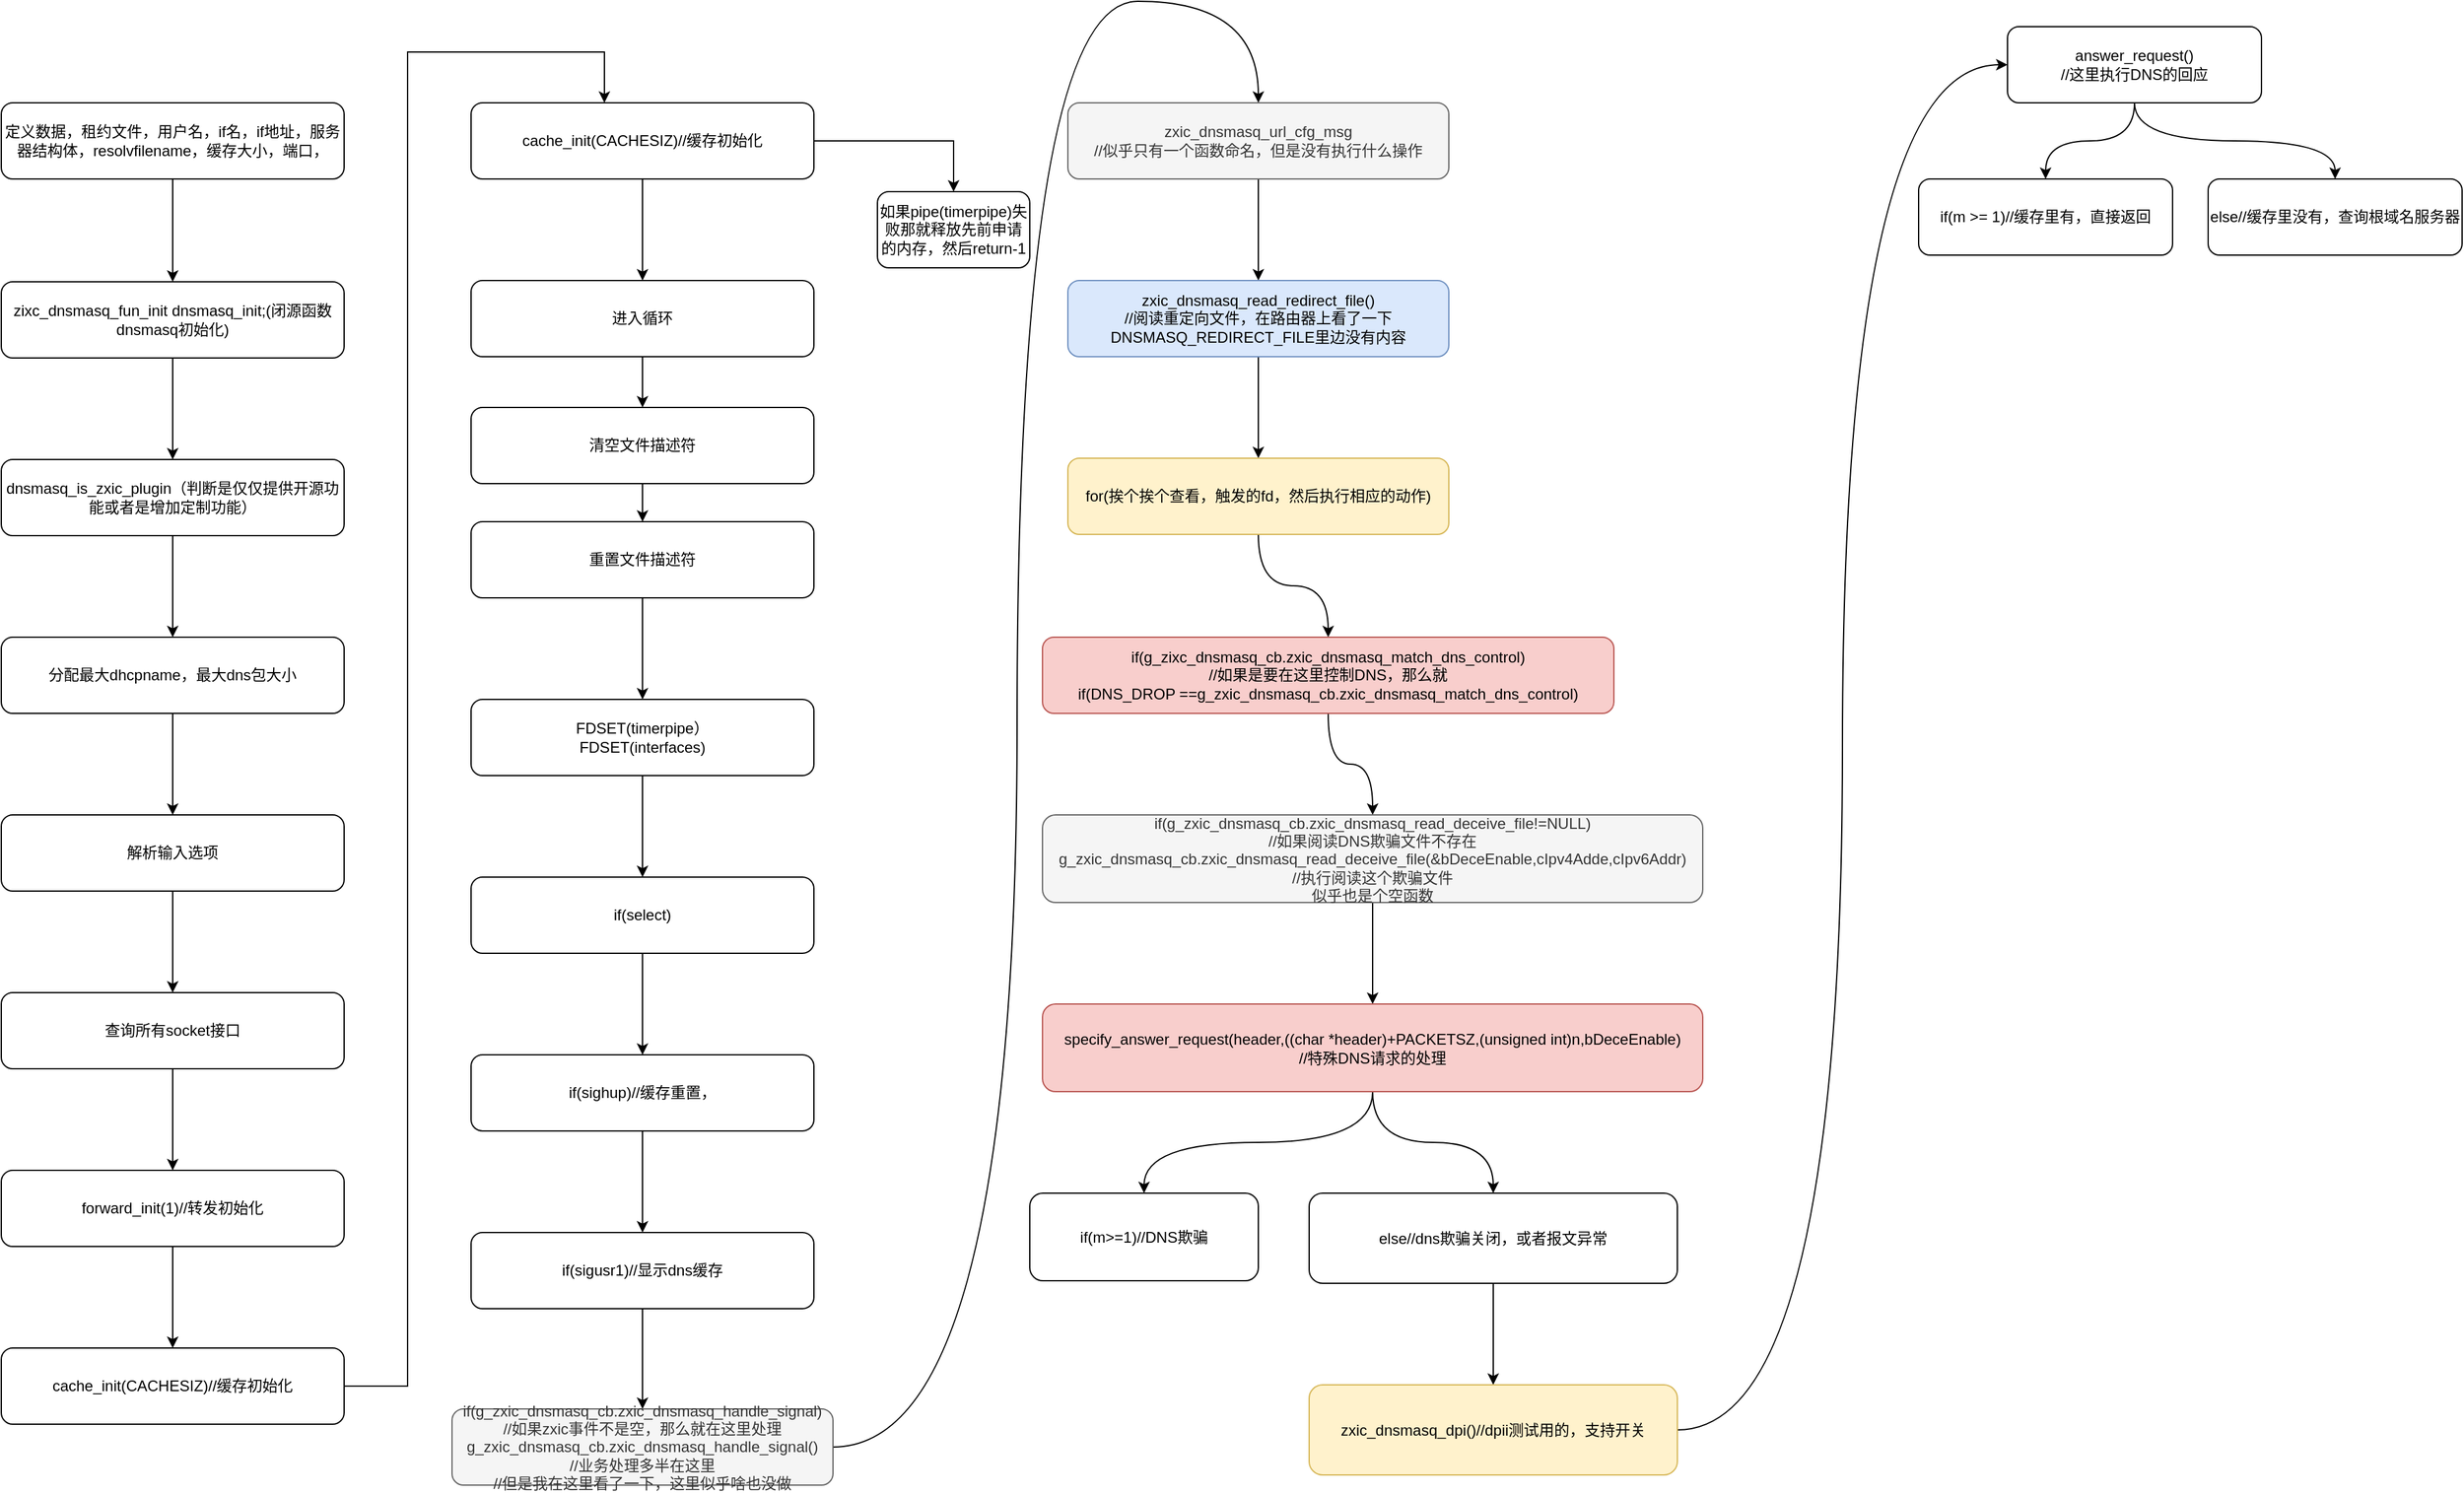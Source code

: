<mxfile version="15.8.2" type="github">
  <diagram id="2D2HOxvHR0GyOdPJjosD" name="Page-1">
    <mxGraphModel dx="1924" dy="1061" grid="1" gridSize="10" guides="1" tooltips="1" connect="1" arrows="1" fold="1" page="1" pageScale="1" pageWidth="827" pageHeight="1169" math="0" shadow="0">
      <root>
        <mxCell id="0" />
        <mxCell id="1" parent="0" />
        <mxCell id="IGcTQjOR1SLtGCj0_YaF-5" value="" style="edgeStyle=orthogonalEdgeStyle;rounded=0;orthogonalLoop=1;jettySize=auto;html=1;" edge="1" parent="1" source="IGcTQjOR1SLtGCj0_YaF-1" target="IGcTQjOR1SLtGCj0_YaF-4">
          <mxGeometry relative="1" as="geometry" />
        </mxCell>
        <mxCell id="IGcTQjOR1SLtGCj0_YaF-1" value="定义数据，租约文件，用户名，if名，if地址，服务器结构体，resolvfilename，缓存大小，端口，" style="rounded=1;whiteSpace=wrap;html=1;" vertex="1" parent="1">
          <mxGeometry x="130" y="80" width="270" height="60" as="geometry" />
        </mxCell>
        <mxCell id="IGcTQjOR1SLtGCj0_YaF-7" value="" style="edgeStyle=orthogonalEdgeStyle;rounded=0;orthogonalLoop=1;jettySize=auto;html=1;" edge="1" parent="1" source="IGcTQjOR1SLtGCj0_YaF-4" target="IGcTQjOR1SLtGCj0_YaF-6">
          <mxGeometry relative="1" as="geometry" />
        </mxCell>
        <mxCell id="IGcTQjOR1SLtGCj0_YaF-4" value="zixc_dnsmasq_fun_init dnsmasq_init;(闭源函数dnsmasq初始化)" style="rounded=1;whiteSpace=wrap;html=1;" vertex="1" parent="1">
          <mxGeometry x="130" y="221" width="270" height="60" as="geometry" />
        </mxCell>
        <mxCell id="IGcTQjOR1SLtGCj0_YaF-9" value="" style="edgeStyle=orthogonalEdgeStyle;rounded=0;orthogonalLoop=1;jettySize=auto;html=1;" edge="1" parent="1" source="IGcTQjOR1SLtGCj0_YaF-6" target="IGcTQjOR1SLtGCj0_YaF-8">
          <mxGeometry relative="1" as="geometry" />
        </mxCell>
        <mxCell id="IGcTQjOR1SLtGCj0_YaF-6" value="dnsmasq_is_zxic_plugin（判断是仅仅提供开源功能或者是增加定制功能）" style="rounded=1;whiteSpace=wrap;html=1;" vertex="1" parent="1">
          <mxGeometry x="130" y="361" width="270" height="60" as="geometry" />
        </mxCell>
        <mxCell id="IGcTQjOR1SLtGCj0_YaF-11" value="" style="edgeStyle=orthogonalEdgeStyle;rounded=0;orthogonalLoop=1;jettySize=auto;html=1;" edge="1" parent="1" source="IGcTQjOR1SLtGCj0_YaF-8" target="IGcTQjOR1SLtGCj0_YaF-10">
          <mxGeometry relative="1" as="geometry" />
        </mxCell>
        <mxCell id="IGcTQjOR1SLtGCj0_YaF-8" value="分配最大dhcpname，最大dns包大小" style="rounded=1;whiteSpace=wrap;html=1;" vertex="1" parent="1">
          <mxGeometry x="130" y="501" width="270" height="60" as="geometry" />
        </mxCell>
        <mxCell id="IGcTQjOR1SLtGCj0_YaF-13" value="" style="edgeStyle=orthogonalEdgeStyle;rounded=0;orthogonalLoop=1;jettySize=auto;html=1;" edge="1" parent="1" source="IGcTQjOR1SLtGCj0_YaF-10" target="IGcTQjOR1SLtGCj0_YaF-12">
          <mxGeometry relative="1" as="geometry" />
        </mxCell>
        <mxCell id="IGcTQjOR1SLtGCj0_YaF-10" value="解析输入选项" style="rounded=1;whiteSpace=wrap;html=1;" vertex="1" parent="1">
          <mxGeometry x="130" y="641" width="270" height="60" as="geometry" />
        </mxCell>
        <mxCell id="IGcTQjOR1SLtGCj0_YaF-15" value="" style="edgeStyle=orthogonalEdgeStyle;rounded=0;orthogonalLoop=1;jettySize=auto;html=1;" edge="1" parent="1" source="IGcTQjOR1SLtGCj0_YaF-12" target="IGcTQjOR1SLtGCj0_YaF-14">
          <mxGeometry relative="1" as="geometry" />
        </mxCell>
        <mxCell id="IGcTQjOR1SLtGCj0_YaF-12" value="查询所有socket接口" style="rounded=1;whiteSpace=wrap;html=1;" vertex="1" parent="1">
          <mxGeometry x="130" y="781" width="270" height="60" as="geometry" />
        </mxCell>
        <mxCell id="IGcTQjOR1SLtGCj0_YaF-17" value="" style="edgeStyle=orthogonalEdgeStyle;rounded=0;orthogonalLoop=1;jettySize=auto;html=1;" edge="1" parent="1" source="IGcTQjOR1SLtGCj0_YaF-14" target="IGcTQjOR1SLtGCj0_YaF-16">
          <mxGeometry relative="1" as="geometry" />
        </mxCell>
        <mxCell id="IGcTQjOR1SLtGCj0_YaF-14" value="forward_init(1)//转发初始化" style="rounded=1;whiteSpace=wrap;html=1;" vertex="1" parent="1">
          <mxGeometry x="130" y="921" width="270" height="60" as="geometry" />
        </mxCell>
        <mxCell id="IGcTQjOR1SLtGCj0_YaF-19" value="" style="edgeStyle=orthogonalEdgeStyle;rounded=0;orthogonalLoop=1;jettySize=auto;html=1;" edge="1" parent="1" source="IGcTQjOR1SLtGCj0_YaF-16" target="IGcTQjOR1SLtGCj0_YaF-18">
          <mxGeometry relative="1" as="geometry">
            <Array as="points">
              <mxPoint x="450" y="1091" />
              <mxPoint x="450" y="40" />
              <mxPoint x="605" y="40" />
            </Array>
          </mxGeometry>
        </mxCell>
        <mxCell id="IGcTQjOR1SLtGCj0_YaF-16" value="cache_init(CACHESIZ)//缓存初始化" style="rounded=1;whiteSpace=wrap;html=1;" vertex="1" parent="1">
          <mxGeometry x="130" y="1061" width="270" height="60" as="geometry" />
        </mxCell>
        <mxCell id="IGcTQjOR1SLtGCj0_YaF-23" value="" style="edgeStyle=orthogonalEdgeStyle;rounded=0;orthogonalLoop=1;jettySize=auto;html=1;" edge="1" parent="1" source="IGcTQjOR1SLtGCj0_YaF-18" target="IGcTQjOR1SLtGCj0_YaF-22">
          <mxGeometry relative="1" as="geometry" />
        </mxCell>
        <mxCell id="IGcTQjOR1SLtGCj0_YaF-24" style="edgeStyle=orthogonalEdgeStyle;rounded=0;orthogonalLoop=1;jettySize=auto;html=1;entryX=0.5;entryY=0;entryDx=0;entryDy=0;" edge="1" parent="1" source="IGcTQjOR1SLtGCj0_YaF-18" target="IGcTQjOR1SLtGCj0_YaF-21">
          <mxGeometry relative="1" as="geometry" />
        </mxCell>
        <mxCell id="IGcTQjOR1SLtGCj0_YaF-18" value="cache_init(CACHESIZ)//缓存初始化" style="rounded=1;whiteSpace=wrap;html=1;" vertex="1" parent="1">
          <mxGeometry x="500" y="80" width="270" height="60" as="geometry" />
        </mxCell>
        <mxCell id="IGcTQjOR1SLtGCj0_YaF-21" value="如果pipe(timerpipe)失败那就释放先前申请的内存，然后return-1" style="rounded=1;whiteSpace=wrap;html=1;" vertex="1" parent="1">
          <mxGeometry x="820" y="150" width="120" height="60" as="geometry" />
        </mxCell>
        <mxCell id="IGcTQjOR1SLtGCj0_YaF-26" value="" style="edgeStyle=orthogonalEdgeStyle;rounded=0;orthogonalLoop=1;jettySize=auto;html=1;" edge="1" parent="1" source="IGcTQjOR1SLtGCj0_YaF-22" target="IGcTQjOR1SLtGCj0_YaF-25">
          <mxGeometry relative="1" as="geometry" />
        </mxCell>
        <mxCell id="IGcTQjOR1SLtGCj0_YaF-22" value="进入循环" style="rounded=1;whiteSpace=wrap;html=1;" vertex="1" parent="1">
          <mxGeometry x="500" y="220" width="270" height="60" as="geometry" />
        </mxCell>
        <mxCell id="IGcTQjOR1SLtGCj0_YaF-29" value="" style="edgeStyle=orthogonalEdgeStyle;curved=1;rounded=0;orthogonalLoop=1;jettySize=auto;html=1;" edge="1" parent="1" source="IGcTQjOR1SLtGCj0_YaF-25" target="IGcTQjOR1SLtGCj0_YaF-28">
          <mxGeometry relative="1" as="geometry" />
        </mxCell>
        <mxCell id="IGcTQjOR1SLtGCj0_YaF-25" value="清空文件描述符" style="rounded=1;whiteSpace=wrap;html=1;" vertex="1" parent="1">
          <mxGeometry x="500" y="320" width="270" height="60" as="geometry" />
        </mxCell>
        <mxCell id="IGcTQjOR1SLtGCj0_YaF-31" value="" style="edgeStyle=orthogonalEdgeStyle;curved=1;rounded=0;orthogonalLoop=1;jettySize=auto;html=1;" edge="1" parent="1" source="IGcTQjOR1SLtGCj0_YaF-28" target="IGcTQjOR1SLtGCj0_YaF-30">
          <mxGeometry relative="1" as="geometry" />
        </mxCell>
        <mxCell id="IGcTQjOR1SLtGCj0_YaF-28" value="重置文件描述符" style="rounded=1;whiteSpace=wrap;html=1;" vertex="1" parent="1">
          <mxGeometry x="500" y="410" width="270" height="60" as="geometry" />
        </mxCell>
        <mxCell id="IGcTQjOR1SLtGCj0_YaF-33" value="" style="edgeStyle=orthogonalEdgeStyle;curved=1;rounded=0;orthogonalLoop=1;jettySize=auto;html=1;" edge="1" parent="1" source="IGcTQjOR1SLtGCj0_YaF-30" target="IGcTQjOR1SLtGCj0_YaF-32">
          <mxGeometry relative="1" as="geometry" />
        </mxCell>
        <mxCell id="IGcTQjOR1SLtGCj0_YaF-30" value="FDSET(timerpipe）&lt;br&gt;FDSET(interfaces)" style="rounded=1;whiteSpace=wrap;html=1;" vertex="1" parent="1">
          <mxGeometry x="500" y="550" width="270" height="60" as="geometry" />
        </mxCell>
        <mxCell id="IGcTQjOR1SLtGCj0_YaF-35" value="" style="edgeStyle=orthogonalEdgeStyle;curved=1;rounded=0;orthogonalLoop=1;jettySize=auto;html=1;" edge="1" parent="1" source="IGcTQjOR1SLtGCj0_YaF-32" target="IGcTQjOR1SLtGCj0_YaF-34">
          <mxGeometry relative="1" as="geometry" />
        </mxCell>
        <mxCell id="IGcTQjOR1SLtGCj0_YaF-32" value="if(select)" style="rounded=1;whiteSpace=wrap;html=1;" vertex="1" parent="1">
          <mxGeometry x="500" y="690" width="270" height="60" as="geometry" />
        </mxCell>
        <mxCell id="IGcTQjOR1SLtGCj0_YaF-37" value="" style="edgeStyle=orthogonalEdgeStyle;curved=1;rounded=0;orthogonalLoop=1;jettySize=auto;html=1;" edge="1" parent="1" source="IGcTQjOR1SLtGCj0_YaF-34" target="IGcTQjOR1SLtGCj0_YaF-36">
          <mxGeometry relative="1" as="geometry" />
        </mxCell>
        <mxCell id="IGcTQjOR1SLtGCj0_YaF-34" value="if(sighup)//缓存重置，" style="rounded=1;whiteSpace=wrap;html=1;" vertex="1" parent="1">
          <mxGeometry x="500" y="830" width="270" height="60" as="geometry" />
        </mxCell>
        <mxCell id="IGcTQjOR1SLtGCj0_YaF-39" value="" style="edgeStyle=orthogonalEdgeStyle;curved=1;rounded=0;orthogonalLoop=1;jettySize=auto;html=1;" edge="1" parent="1" source="IGcTQjOR1SLtGCj0_YaF-36" target="IGcTQjOR1SLtGCj0_YaF-38">
          <mxGeometry relative="1" as="geometry" />
        </mxCell>
        <mxCell id="IGcTQjOR1SLtGCj0_YaF-36" value="if(sigusr1)//显示dns缓存" style="rounded=1;whiteSpace=wrap;html=1;" vertex="1" parent="1">
          <mxGeometry x="500" y="970" width="270" height="60" as="geometry" />
        </mxCell>
        <mxCell id="IGcTQjOR1SLtGCj0_YaF-41" value="" style="edgeStyle=orthogonalEdgeStyle;curved=1;rounded=0;orthogonalLoop=1;jettySize=auto;html=1;" edge="1" parent="1" source="IGcTQjOR1SLtGCj0_YaF-38" target="IGcTQjOR1SLtGCj0_YaF-40">
          <mxGeometry relative="1" as="geometry">
            <Array as="points">
              <mxPoint x="930" y="1139" />
              <mxPoint x="930" />
              <mxPoint x="1120" />
            </Array>
          </mxGeometry>
        </mxCell>
        <mxCell id="IGcTQjOR1SLtGCj0_YaF-38" value="if(g_zxic_dnsmasq_cb.zxic_dnsmasq_handle_signal)&lt;br&gt;//如果zxic事件不是空，那么就在这里处理&lt;br&gt;g_zxic_dnsmasq_cb.zxic_dnsmasq_handle_signal()&lt;br&gt;//业务处理多半在这里&lt;br&gt;//但是我在这里看了一下，这里似乎啥也没做" style="rounded=1;whiteSpace=wrap;html=1;fillColor=#f5f5f5;strokeColor=#666666;fontColor=#333333;" vertex="1" parent="1">
          <mxGeometry x="485" y="1109" width="300" height="60" as="geometry" />
        </mxCell>
        <mxCell id="IGcTQjOR1SLtGCj0_YaF-43" value="" style="edgeStyle=orthogonalEdgeStyle;curved=1;rounded=0;orthogonalLoop=1;jettySize=auto;html=1;" edge="1" parent="1" source="IGcTQjOR1SLtGCj0_YaF-40" target="IGcTQjOR1SLtGCj0_YaF-42">
          <mxGeometry relative="1" as="geometry" />
        </mxCell>
        <mxCell id="IGcTQjOR1SLtGCj0_YaF-40" value="zxic_dnsmasq_url_cfg_msg&lt;br&gt;//似乎只有一个函数命名，但是没有执行什么操作" style="rounded=1;whiteSpace=wrap;html=1;fillColor=#f5f5f5;strokeColor=#666666;fontColor=#333333;" vertex="1" parent="1">
          <mxGeometry x="970" y="80" width="300" height="60" as="geometry" />
        </mxCell>
        <mxCell id="IGcTQjOR1SLtGCj0_YaF-45" value="" style="edgeStyle=orthogonalEdgeStyle;curved=1;rounded=0;orthogonalLoop=1;jettySize=auto;html=1;" edge="1" parent="1" source="IGcTQjOR1SLtGCj0_YaF-42" target="IGcTQjOR1SLtGCj0_YaF-44">
          <mxGeometry relative="1" as="geometry" />
        </mxCell>
        <mxCell id="IGcTQjOR1SLtGCj0_YaF-42" value="zxic_dnsmasq_read_redirect_file()&lt;br&gt;//阅读重定向文件，在路由器上看了一下DNSMASQ_REDIRECT_FILE里边没有内容" style="rounded=1;whiteSpace=wrap;html=1;fillColor=#dae8fc;strokeColor=#6c8ebf;" vertex="1" parent="1">
          <mxGeometry x="970" y="220" width="300" height="60" as="geometry" />
        </mxCell>
        <mxCell id="IGcTQjOR1SLtGCj0_YaF-47" value="" style="edgeStyle=orthogonalEdgeStyle;curved=1;rounded=0;orthogonalLoop=1;jettySize=auto;html=1;" edge="1" parent="1" source="IGcTQjOR1SLtGCj0_YaF-44" target="IGcTQjOR1SLtGCj0_YaF-46">
          <mxGeometry relative="1" as="geometry" />
        </mxCell>
        <mxCell id="IGcTQjOR1SLtGCj0_YaF-44" value="for(挨个挨个查看，触发的fd，然后执行相应的动作)" style="rounded=1;whiteSpace=wrap;html=1;fillColor=#fff2cc;strokeColor=#d6b656;" vertex="1" parent="1">
          <mxGeometry x="970" y="360" width="300" height="60" as="geometry" />
        </mxCell>
        <mxCell id="IGcTQjOR1SLtGCj0_YaF-49" value="" style="edgeStyle=orthogonalEdgeStyle;curved=1;rounded=0;orthogonalLoop=1;jettySize=auto;html=1;" edge="1" parent="1" source="IGcTQjOR1SLtGCj0_YaF-46" target="IGcTQjOR1SLtGCj0_YaF-48">
          <mxGeometry relative="1" as="geometry" />
        </mxCell>
        <mxCell id="IGcTQjOR1SLtGCj0_YaF-46" value="if(g_zixc_dnsmasq_cb.zxic_dnsmasq_match_dns_control)&lt;br&gt;//如果是要在这里控制DNS，那么就&lt;br&gt;if(DNS_DROP ==g_zxic_dnsmasq_cb.zxic_dnsmasq_match_dns_control)" style="rounded=1;whiteSpace=wrap;html=1;fillColor=#f8cecc;strokeColor=#b85450;" vertex="1" parent="1">
          <mxGeometry x="950" y="501" width="450" height="60" as="geometry" />
        </mxCell>
        <mxCell id="IGcTQjOR1SLtGCj0_YaF-51" value="" style="edgeStyle=orthogonalEdgeStyle;curved=1;rounded=0;orthogonalLoop=1;jettySize=auto;html=1;" edge="1" parent="1" source="IGcTQjOR1SLtGCj0_YaF-48" target="IGcTQjOR1SLtGCj0_YaF-50">
          <mxGeometry relative="1" as="geometry" />
        </mxCell>
        <mxCell id="IGcTQjOR1SLtGCj0_YaF-48" value="if(g_zxic_dnsmasq_cb.zxic_dnsmasq_read_deceive_file!=NULL)&lt;br&gt;//如果阅读DNS欺骗文件不存在&lt;br&gt;g_zxic_dnsmasq_cb.zxic_dnsmasq_read_deceive_file(&amp;amp;bDeceEnable,cIpv4Adde,cIpv6Addr)&lt;br&gt;//执行阅读这个欺骗文件&lt;br&gt;似乎也是个空函数" style="rounded=1;whiteSpace=wrap;html=1;fillColor=#f5f5f5;fontColor=#333333;strokeColor=#666666;" vertex="1" parent="1">
          <mxGeometry x="950" y="641" width="520" height="69" as="geometry" />
        </mxCell>
        <mxCell id="IGcTQjOR1SLtGCj0_YaF-53" value="" style="edgeStyle=orthogonalEdgeStyle;curved=1;rounded=0;orthogonalLoop=1;jettySize=auto;html=1;" edge="1" parent="1" source="IGcTQjOR1SLtGCj0_YaF-50" target="IGcTQjOR1SLtGCj0_YaF-52">
          <mxGeometry relative="1" as="geometry" />
        </mxCell>
        <mxCell id="IGcTQjOR1SLtGCj0_YaF-56" style="edgeStyle=orthogonalEdgeStyle;curved=1;rounded=0;orthogonalLoop=1;jettySize=auto;html=1;" edge="1" parent="1" source="IGcTQjOR1SLtGCj0_YaF-50" target="IGcTQjOR1SLtGCj0_YaF-55">
          <mxGeometry relative="1" as="geometry" />
        </mxCell>
        <mxCell id="IGcTQjOR1SLtGCj0_YaF-50" value="specify_answer_request(header,((char *header)+PACKETSZ,(unsigned int)n,bDeceEnable)&lt;br&gt;//特殊DNS请求的处理&lt;br&gt;" style="rounded=1;whiteSpace=wrap;html=1;fillColor=#f8cecc;strokeColor=#b85450;" vertex="1" parent="1">
          <mxGeometry x="950" y="790" width="520" height="69" as="geometry" />
        </mxCell>
        <mxCell id="IGcTQjOR1SLtGCj0_YaF-52" value="if(m&amp;gt;=1)//DNS欺骗" style="rounded=1;whiteSpace=wrap;html=1;" vertex="1" parent="1">
          <mxGeometry x="940" y="939" width="180" height="69" as="geometry" />
        </mxCell>
        <mxCell id="IGcTQjOR1SLtGCj0_YaF-58" value="" style="edgeStyle=orthogonalEdgeStyle;curved=1;rounded=0;orthogonalLoop=1;jettySize=auto;html=1;" edge="1" parent="1" source="IGcTQjOR1SLtGCj0_YaF-55" target="IGcTQjOR1SLtGCj0_YaF-57">
          <mxGeometry relative="1" as="geometry" />
        </mxCell>
        <mxCell id="IGcTQjOR1SLtGCj0_YaF-55" value="else//dns欺骗关闭，或者报文异常" style="rounded=1;whiteSpace=wrap;html=1;" vertex="1" parent="1">
          <mxGeometry x="1160" y="939" width="290" height="71" as="geometry" />
        </mxCell>
        <mxCell id="IGcTQjOR1SLtGCj0_YaF-59" style="edgeStyle=orthogonalEdgeStyle;curved=1;rounded=0;orthogonalLoop=1;jettySize=auto;html=1;entryX=0;entryY=0.5;entryDx=0;entryDy=0;" edge="1" parent="1" source="IGcTQjOR1SLtGCj0_YaF-57" target="IGcTQjOR1SLtGCj0_YaF-60">
          <mxGeometry relative="1" as="geometry">
            <mxPoint x="1630" y="50" as="targetPoint" />
          </mxGeometry>
        </mxCell>
        <mxCell id="IGcTQjOR1SLtGCj0_YaF-57" value="zxic_dnsmasq_dpi()//dpii测试用的，支持开关" style="rounded=1;whiteSpace=wrap;html=1;fillColor=#fff2cc;strokeColor=#d6b656;" vertex="1" parent="1">
          <mxGeometry x="1160" y="1090" width="290" height="71" as="geometry" />
        </mxCell>
        <mxCell id="IGcTQjOR1SLtGCj0_YaF-62" value="" style="edgeStyle=orthogonalEdgeStyle;curved=1;rounded=0;orthogonalLoop=1;jettySize=auto;html=1;" edge="1" parent="1" source="IGcTQjOR1SLtGCj0_YaF-60" target="IGcTQjOR1SLtGCj0_YaF-61">
          <mxGeometry relative="1" as="geometry" />
        </mxCell>
        <mxCell id="IGcTQjOR1SLtGCj0_YaF-65" style="edgeStyle=orthogonalEdgeStyle;curved=1;rounded=0;orthogonalLoop=1;jettySize=auto;html=1;" edge="1" parent="1" source="IGcTQjOR1SLtGCj0_YaF-60" target="IGcTQjOR1SLtGCj0_YaF-64">
          <mxGeometry relative="1" as="geometry" />
        </mxCell>
        <mxCell id="IGcTQjOR1SLtGCj0_YaF-60" value="answer_request()&lt;br&gt;//这里执行DNS的回应" style="rounded=1;whiteSpace=wrap;html=1;" vertex="1" parent="1">
          <mxGeometry x="1710" y="20" width="200" height="60" as="geometry" />
        </mxCell>
        <mxCell id="IGcTQjOR1SLtGCj0_YaF-61" value="if(m &amp;gt;= 1)//缓存里有，直接返回" style="rounded=1;whiteSpace=wrap;html=1;" vertex="1" parent="1">
          <mxGeometry x="1640" y="140" width="200" height="60" as="geometry" />
        </mxCell>
        <mxCell id="IGcTQjOR1SLtGCj0_YaF-64" value="else//缓存里没有，查询根域名服务器" style="rounded=1;whiteSpace=wrap;html=1;" vertex="1" parent="1">
          <mxGeometry x="1868" y="140" width="200" height="60" as="geometry" />
        </mxCell>
      </root>
    </mxGraphModel>
  </diagram>
</mxfile>
